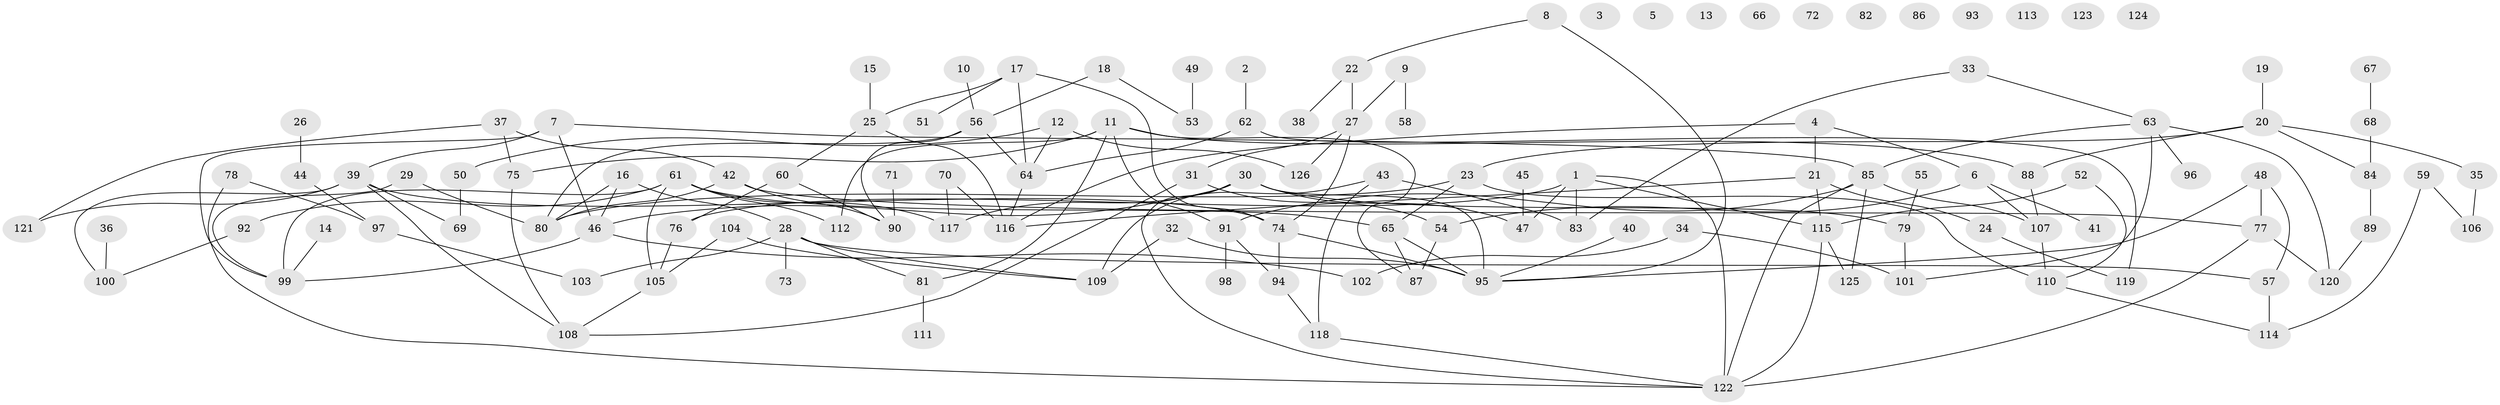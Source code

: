 // coarse degree distribution, {0: 0.14666666666666667, 1: 0.16, 4: 0.10666666666666667, 2: 0.26666666666666666, 3: 0.12, 5: 0.12, 7: 0.04, 15: 0.013333333333333334, 14: 0.013333333333333334, 6: 0.013333333333333334}
// Generated by graph-tools (version 1.1) at 2025/44/03/04/25 21:44:11]
// undirected, 126 vertices, 170 edges
graph export_dot {
graph [start="1"]
  node [color=gray90,style=filled];
  1;
  2;
  3;
  4;
  5;
  6;
  7;
  8;
  9;
  10;
  11;
  12;
  13;
  14;
  15;
  16;
  17;
  18;
  19;
  20;
  21;
  22;
  23;
  24;
  25;
  26;
  27;
  28;
  29;
  30;
  31;
  32;
  33;
  34;
  35;
  36;
  37;
  38;
  39;
  40;
  41;
  42;
  43;
  44;
  45;
  46;
  47;
  48;
  49;
  50;
  51;
  52;
  53;
  54;
  55;
  56;
  57;
  58;
  59;
  60;
  61;
  62;
  63;
  64;
  65;
  66;
  67;
  68;
  69;
  70;
  71;
  72;
  73;
  74;
  75;
  76;
  77;
  78;
  79;
  80;
  81;
  82;
  83;
  84;
  85;
  86;
  87;
  88;
  89;
  90;
  91;
  92;
  93;
  94;
  95;
  96;
  97;
  98;
  99;
  100;
  101;
  102;
  103;
  104;
  105;
  106;
  107;
  108;
  109;
  110;
  111;
  112;
  113;
  114;
  115;
  116;
  117;
  118;
  119;
  120;
  121;
  122;
  123;
  124;
  125;
  126;
  1 -- 47;
  1 -- 76;
  1 -- 83;
  1 -- 115;
  1 -- 122;
  2 -- 62;
  4 -- 6;
  4 -- 21;
  4 -- 116;
  6 -- 41;
  6 -- 54;
  6 -- 107;
  7 -- 39;
  7 -- 46;
  7 -- 85;
  7 -- 99;
  8 -- 22;
  8 -- 95;
  9 -- 27;
  9 -- 58;
  10 -- 56;
  11 -- 75;
  11 -- 81;
  11 -- 87;
  11 -- 88;
  11 -- 91;
  11 -- 112;
  12 -- 50;
  12 -- 64;
  12 -- 126;
  14 -- 99;
  15 -- 25;
  16 -- 28;
  16 -- 46;
  16 -- 80;
  17 -- 25;
  17 -- 51;
  17 -- 64;
  17 -- 74;
  18 -- 53;
  18 -- 56;
  19 -- 20;
  20 -- 23;
  20 -- 35;
  20 -- 84;
  20 -- 88;
  21 -- 24;
  21 -- 115;
  21 -- 116;
  22 -- 27;
  22 -- 38;
  23 -- 65;
  23 -- 80;
  23 -- 110;
  24 -- 119;
  25 -- 60;
  25 -- 116;
  26 -- 44;
  27 -- 31;
  27 -- 74;
  27 -- 126;
  28 -- 57;
  28 -- 73;
  28 -- 81;
  28 -- 103;
  28 -- 109;
  29 -- 80;
  29 -- 99;
  30 -- 46;
  30 -- 47;
  30 -- 79;
  30 -- 95;
  30 -- 117;
  30 -- 122;
  31 -- 54;
  31 -- 108;
  32 -- 95;
  32 -- 109;
  33 -- 63;
  33 -- 83;
  34 -- 101;
  34 -- 102;
  35 -- 106;
  36 -- 100;
  37 -- 42;
  37 -- 75;
  37 -- 121;
  39 -- 69;
  39 -- 74;
  39 -- 100;
  39 -- 108;
  39 -- 121;
  40 -- 95;
  42 -- 77;
  42 -- 80;
  42 -- 90;
  43 -- 83;
  43 -- 109;
  43 -- 118;
  44 -- 97;
  45 -- 47;
  46 -- 99;
  46 -- 102;
  48 -- 57;
  48 -- 77;
  48 -- 95;
  49 -- 53;
  50 -- 69;
  52 -- 110;
  52 -- 115;
  54 -- 87;
  55 -- 79;
  56 -- 64;
  56 -- 80;
  56 -- 90;
  57 -- 114;
  59 -- 106;
  59 -- 114;
  60 -- 76;
  60 -- 90;
  61 -- 65;
  61 -- 92;
  61 -- 99;
  61 -- 105;
  61 -- 112;
  61 -- 117;
  62 -- 64;
  62 -- 119;
  63 -- 85;
  63 -- 96;
  63 -- 101;
  63 -- 120;
  64 -- 116;
  65 -- 87;
  65 -- 95;
  67 -- 68;
  68 -- 84;
  70 -- 116;
  70 -- 117;
  71 -- 90;
  74 -- 94;
  74 -- 95;
  75 -- 108;
  76 -- 105;
  77 -- 120;
  77 -- 122;
  78 -- 97;
  78 -- 122;
  79 -- 101;
  81 -- 111;
  84 -- 89;
  85 -- 91;
  85 -- 107;
  85 -- 122;
  85 -- 125;
  88 -- 107;
  89 -- 120;
  91 -- 94;
  91 -- 98;
  92 -- 100;
  94 -- 118;
  97 -- 103;
  104 -- 105;
  104 -- 109;
  105 -- 108;
  107 -- 110;
  110 -- 114;
  115 -- 122;
  115 -- 125;
  118 -- 122;
}
